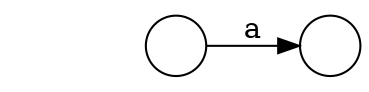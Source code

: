 /*
 * Building regexps by fragments of NFA.
 * a
 */

digraph G {
	rankdir = LR;
	node [ shape = circle, width = 0.4, label = "" ];

	start [ shape = none, label = "" ];
	start -> S1 [ style = invis ];

	S1 -> S2 [ label = <a> ];
}

